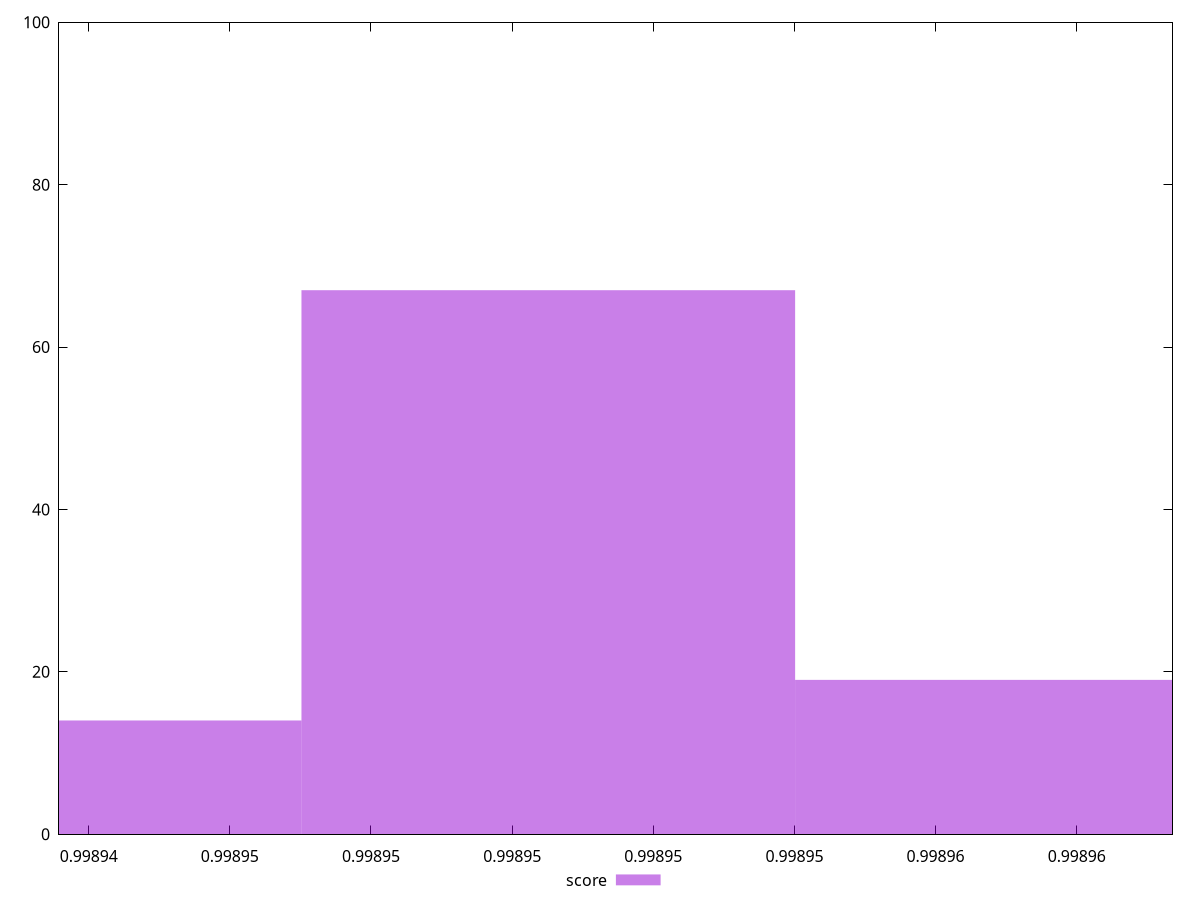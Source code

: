 reset

$score <<EOF
0.9989505122803916 67
0.9989575067525402 19
0.9989435178082429 14
EOF

set key outside below
set boxwidth 0.0000069944721487214085
set xrange [0.9989435797760928:0.9989593562789347]
set yrange [0:100]
set style fill transparent solid 0.5 noborder
set terminal svg size 640, 490 enhanced background rgb 'white'
set output "report_00007_2020-12-11T15:55:29.892Z/interactive/samples/pages+cached+noexternal+nofonts+nosvg+noimg+nocss+nojs/score/histogram.svg"

plot $score title "score" with boxes

reset
